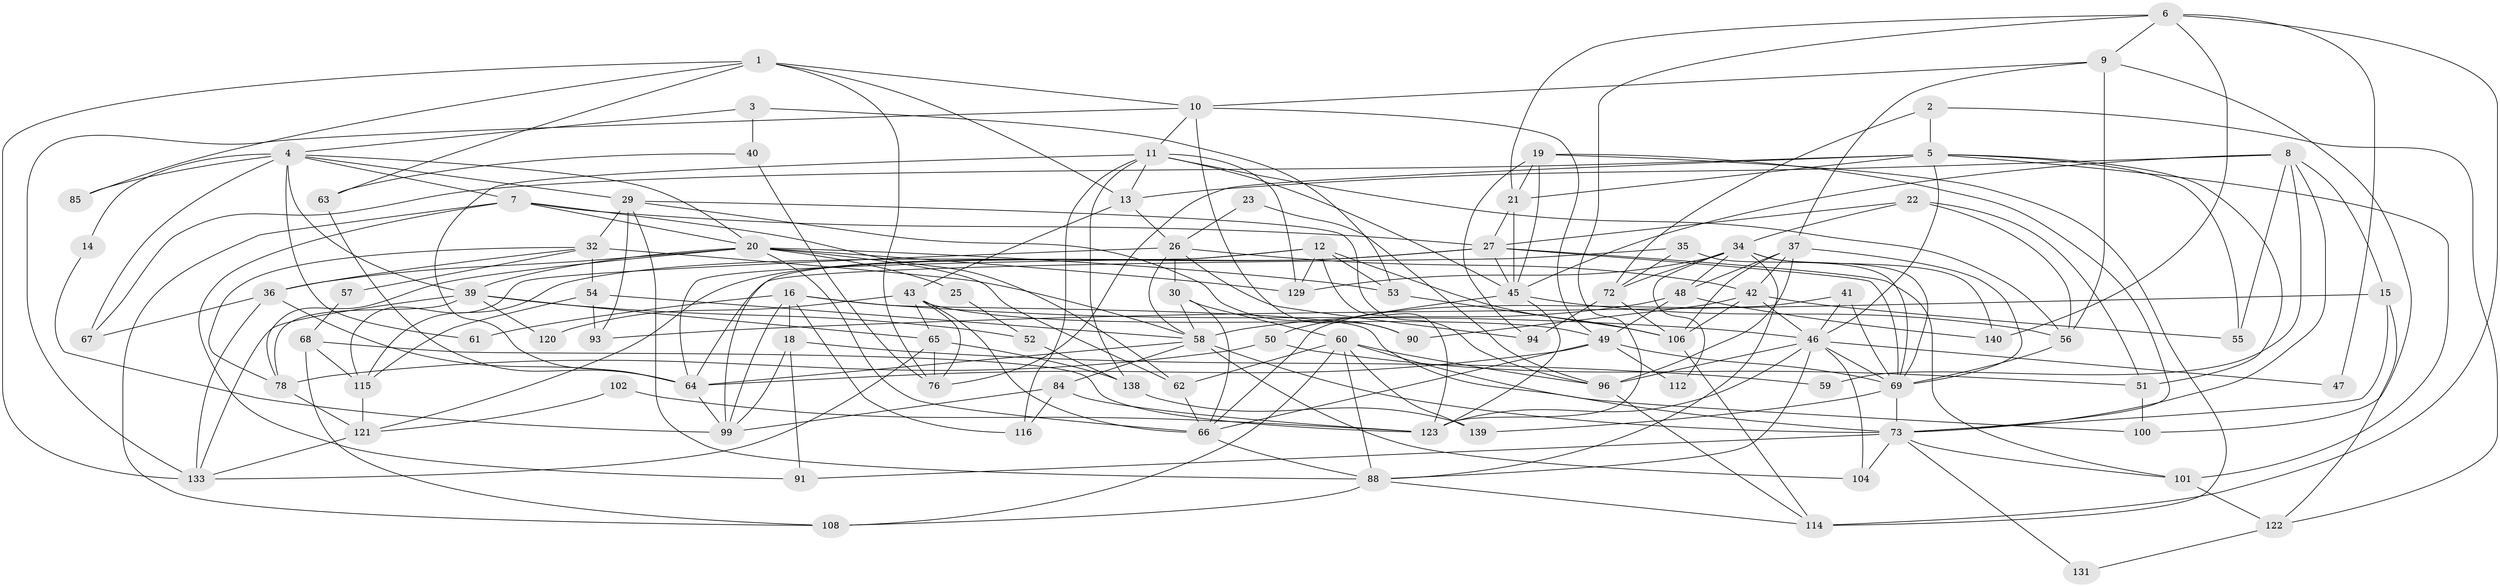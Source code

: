 // original degree distribution, {4: 0.2857142857142857, 3: 0.25, 5: 0.17857142857142858, 7: 0.03571428571428571, 2: 0.15, 6: 0.07857142857142857, 9: 0.02142857142857143}
// Generated by graph-tools (version 1.1) at 2025/11/02/27/25 16:11:19]
// undirected, 95 vertices, 231 edges
graph export_dot {
graph [start="1"]
  node [color=gray90,style=filled];
  1 [super="+79"];
  2;
  3;
  4 [super="+17"];
  5 [super="+103"];
  6 [super="+77"];
  7 [super="+126"];
  8 [super="+89"];
  9;
  10 [super="+33"];
  11 [super="+132"];
  12 [super="+110"];
  13 [super="+28"];
  14;
  15 [super="+70"];
  16;
  18;
  19 [super="+31"];
  20 [super="+38"];
  21 [super="+24"];
  22;
  23;
  25;
  26 [super="+125"];
  27 [super="+87"];
  29 [super="+80"];
  30;
  32 [super="+74"];
  34 [super="+86"];
  35;
  36;
  37 [super="+44"];
  39 [super="+92"];
  40 [super="+98"];
  41;
  42 [super="+107"];
  43 [super="+128"];
  45 [super="+71"];
  46 [super="+75"];
  47;
  48;
  49 [super="+83"];
  50;
  51;
  52;
  53;
  54;
  55;
  56 [super="+82"];
  57;
  58 [super="+97"];
  59;
  60 [super="+124"];
  61;
  62 [super="+119"];
  63;
  64 [super="+118"];
  65;
  66 [super="+81"];
  67;
  68;
  69 [super="+109"];
  72 [super="+95"];
  73 [super="+113"];
  76 [super="+105"];
  78 [super="+111"];
  84;
  85;
  88 [super="+117"];
  90;
  91;
  93;
  94;
  96;
  99 [super="+130"];
  100 [super="+134"];
  101;
  102;
  104;
  106 [super="+136"];
  108;
  112;
  114;
  115 [super="+127"];
  116;
  120;
  121;
  122;
  123 [super="+135"];
  129;
  131;
  133 [super="+137"];
  138;
  139;
  140;
  1 -- 76;
  1 -- 85;
  1 -- 13;
  1 -- 133;
  1 -- 63;
  1 -- 10;
  2 -- 5;
  2 -- 72;
  2 -- 122;
  3 -- 53;
  3 -- 40;
  3 -- 4;
  4 -- 29;
  4 -- 14;
  4 -- 61;
  4 -- 20;
  4 -- 67;
  4 -- 85;
  4 -- 7;
  4 -- 39;
  5 -- 67 [weight=2];
  5 -- 101;
  5 -- 76;
  5 -- 51;
  5 -- 55;
  5 -- 46;
  5 -- 21;
  6 -- 114;
  6 -- 123;
  6 -- 21;
  6 -- 9;
  6 -- 140;
  6 -- 47;
  7 -- 108;
  7 -- 27;
  7 -- 62;
  7 -- 91;
  7 -- 20;
  8 -- 13;
  8 -- 15;
  8 -- 59;
  8 -- 73;
  8 -- 55;
  8 -- 45;
  9 -- 37;
  9 -- 10;
  9 -- 56;
  9 -- 100;
  10 -- 49;
  10 -- 90;
  10 -- 133;
  10 -- 11;
  11 -- 129;
  11 -- 64;
  11 -- 116;
  11 -- 138;
  11 -- 45;
  11 -- 56;
  11 -- 13;
  12 -- 123;
  12 -- 99 [weight=2];
  12 -- 129;
  12 -- 64;
  12 -- 53;
  12 -- 106;
  13 -- 43;
  13 -- 26;
  14 -- 99;
  15 -- 93;
  15 -- 73;
  15 -- 122;
  16 -- 116;
  16 -- 18;
  16 -- 61;
  16 -- 73;
  16 -- 46;
  16 -- 99;
  18 -- 91;
  18 -- 99;
  18 -- 59;
  19 -- 94;
  19 -- 45;
  19 -- 73;
  19 -- 114;
  19 -- 21;
  20 -- 66;
  20 -- 53;
  20 -- 36;
  20 -- 62;
  20 -- 78;
  20 -- 129;
  20 -- 25;
  20 -- 39;
  21 -- 27;
  21 -- 45;
  22 -- 51;
  22 -- 34;
  22 -- 56;
  22 -- 27;
  23 -- 96;
  23 -- 26;
  25 -- 52;
  26 -- 42;
  26 -- 30 [weight=2];
  26 -- 94;
  26 -- 58;
  26 -- 115;
  27 -- 69;
  27 -- 45;
  27 -- 115;
  27 -- 101;
  27 -- 121;
  29 -- 96;
  29 -- 32 [weight=2];
  29 -- 88;
  29 -- 90;
  29 -- 93;
  30 -- 66;
  30 -- 58;
  30 -- 60;
  32 -- 58;
  32 -- 36;
  32 -- 54;
  32 -- 57;
  32 -- 78;
  34 -- 129;
  34 -- 48;
  34 -- 69;
  34 -- 72;
  34 -- 88;
  34 -- 112;
  34 -- 140;
  35 -- 69;
  35 -- 64;
  35 -- 72;
  36 -- 64;
  36 -- 67;
  36 -- 133;
  37 -- 96;
  37 -- 48;
  37 -- 106;
  37 -- 69;
  37 -- 42;
  39 -- 78;
  39 -- 120;
  39 -- 65;
  39 -- 52;
  39 -- 133;
  40 -- 63;
  40 -- 76;
  41 -- 69;
  41 -- 66;
  41 -- 46;
  42 -- 90;
  42 -- 46;
  42 -- 106;
  42 -- 55;
  43 -- 66;
  43 -- 65;
  43 -- 120;
  43 -- 49;
  43 -- 76;
  45 -- 50;
  45 -- 123;
  45 -- 56;
  46 -- 123;
  46 -- 88;
  46 -- 96;
  46 -- 69;
  46 -- 104;
  46 -- 47;
  48 -- 58;
  48 -- 140;
  48 -- 49;
  49 -- 64;
  49 -- 66;
  49 -- 112;
  49 -- 69;
  50 -- 51;
  50 -- 78;
  51 -- 100;
  52 -- 138;
  53 -- 106;
  54 -- 58;
  54 -- 93;
  54 -- 115;
  56 -- 69;
  57 -- 68;
  58 -- 104;
  58 -- 64;
  58 -- 84;
  58 -- 73;
  60 -- 96;
  60 -- 139;
  60 -- 88;
  60 -- 108;
  60 -- 62;
  60 -- 100;
  62 -- 66;
  63 -- 64;
  64 -- 99;
  65 -- 138;
  65 -- 133;
  65 -- 76;
  66 -- 88;
  68 -- 108;
  68 -- 115;
  68 -- 123;
  69 -- 139;
  69 -- 73;
  72 -- 94;
  72 -- 106;
  73 -- 104;
  73 -- 131;
  73 -- 101;
  73 -- 91;
  78 -- 121;
  84 -- 99;
  84 -- 116;
  84 -- 123;
  88 -- 108;
  88 -- 114;
  96 -- 114;
  101 -- 122;
  102 -- 121;
  102 -- 123;
  106 -- 114;
  115 -- 121;
  121 -- 133;
  122 -- 131;
  138 -- 139;
}
